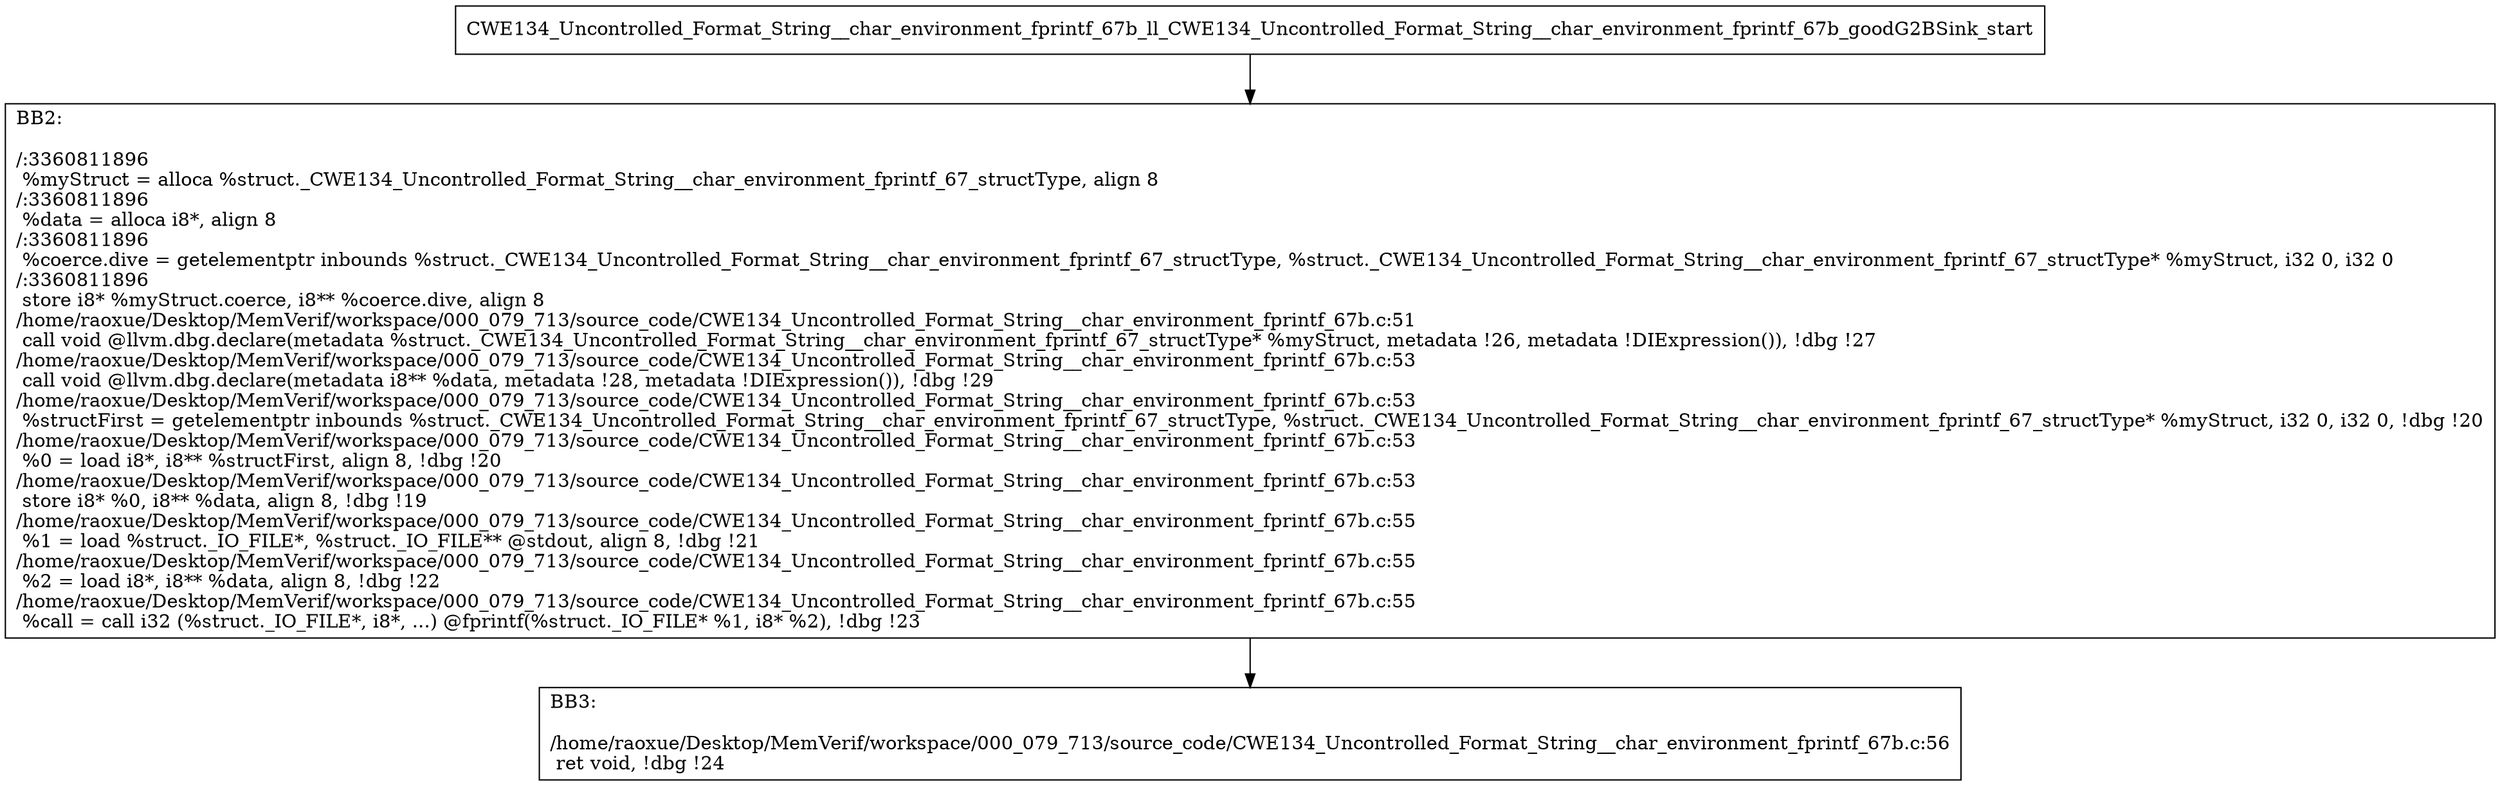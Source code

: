 digraph "CFG for'CWE134_Uncontrolled_Format_String__char_environment_fprintf_67b_ll_CWE134_Uncontrolled_Format_String__char_environment_fprintf_67b_goodG2BSink' function" {
	BBCWE134_Uncontrolled_Format_String__char_environment_fprintf_67b_ll_CWE134_Uncontrolled_Format_String__char_environment_fprintf_67b_goodG2BSink_start[shape=record,label="{CWE134_Uncontrolled_Format_String__char_environment_fprintf_67b_ll_CWE134_Uncontrolled_Format_String__char_environment_fprintf_67b_goodG2BSink_start}"];
	BBCWE134_Uncontrolled_Format_String__char_environment_fprintf_67b_ll_CWE134_Uncontrolled_Format_String__char_environment_fprintf_67b_goodG2BSink_start-> CWE134_Uncontrolled_Format_String__char_environment_fprintf_67b_ll_CWE134_Uncontrolled_Format_String__char_environment_fprintf_67b_goodG2BSinkBB2;
	CWE134_Uncontrolled_Format_String__char_environment_fprintf_67b_ll_CWE134_Uncontrolled_Format_String__char_environment_fprintf_67b_goodG2BSinkBB2 [shape=record, label="{BB2:\l\l/:3360811896\l
  %myStruct = alloca %struct._CWE134_Uncontrolled_Format_String__char_environment_fprintf_67_structType, align 8\l
/:3360811896\l
  %data = alloca i8*, align 8\l
/:3360811896\l
  %coerce.dive = getelementptr inbounds %struct._CWE134_Uncontrolled_Format_String__char_environment_fprintf_67_structType, %struct._CWE134_Uncontrolled_Format_String__char_environment_fprintf_67_structType* %myStruct, i32 0, i32 0\l
/:3360811896\l
  store i8* %myStruct.coerce, i8** %coerce.dive, align 8\l
/home/raoxue/Desktop/MemVerif/workspace/000_079_713/source_code/CWE134_Uncontrolled_Format_String__char_environment_fprintf_67b.c:51\l
  call void @llvm.dbg.declare(metadata %struct._CWE134_Uncontrolled_Format_String__char_environment_fprintf_67_structType* %myStruct, metadata !26, metadata !DIExpression()), !dbg !27\l
/home/raoxue/Desktop/MemVerif/workspace/000_079_713/source_code/CWE134_Uncontrolled_Format_String__char_environment_fprintf_67b.c:53\l
  call void @llvm.dbg.declare(metadata i8** %data, metadata !28, metadata !DIExpression()), !dbg !29\l
/home/raoxue/Desktop/MemVerif/workspace/000_079_713/source_code/CWE134_Uncontrolled_Format_String__char_environment_fprintf_67b.c:53\l
  %structFirst = getelementptr inbounds %struct._CWE134_Uncontrolled_Format_String__char_environment_fprintf_67_structType, %struct._CWE134_Uncontrolled_Format_String__char_environment_fprintf_67_structType* %myStruct, i32 0, i32 0, !dbg !20\l
/home/raoxue/Desktop/MemVerif/workspace/000_079_713/source_code/CWE134_Uncontrolled_Format_String__char_environment_fprintf_67b.c:53\l
  %0 = load i8*, i8** %structFirst, align 8, !dbg !20\l
/home/raoxue/Desktop/MemVerif/workspace/000_079_713/source_code/CWE134_Uncontrolled_Format_String__char_environment_fprintf_67b.c:53\l
  store i8* %0, i8** %data, align 8, !dbg !19\l
/home/raoxue/Desktop/MemVerif/workspace/000_079_713/source_code/CWE134_Uncontrolled_Format_String__char_environment_fprintf_67b.c:55\l
  %1 = load %struct._IO_FILE*, %struct._IO_FILE** @stdout, align 8, !dbg !21\l
/home/raoxue/Desktop/MemVerif/workspace/000_079_713/source_code/CWE134_Uncontrolled_Format_String__char_environment_fprintf_67b.c:55\l
  %2 = load i8*, i8** %data, align 8, !dbg !22\l
/home/raoxue/Desktop/MemVerif/workspace/000_079_713/source_code/CWE134_Uncontrolled_Format_String__char_environment_fprintf_67b.c:55\l
  %call = call i32 (%struct._IO_FILE*, i8*, ...) @fprintf(%struct._IO_FILE* %1, i8* %2), !dbg !23\l
}"];
	CWE134_Uncontrolled_Format_String__char_environment_fprintf_67b_ll_CWE134_Uncontrolled_Format_String__char_environment_fprintf_67b_goodG2BSinkBB2-> CWE134_Uncontrolled_Format_String__char_environment_fprintf_67b_ll_CWE134_Uncontrolled_Format_String__char_environment_fprintf_67b_goodG2BSinkBB3;
	CWE134_Uncontrolled_Format_String__char_environment_fprintf_67b_ll_CWE134_Uncontrolled_Format_String__char_environment_fprintf_67b_goodG2BSinkBB3 [shape=record, label="{BB3:\l\l/home/raoxue/Desktop/MemVerif/workspace/000_079_713/source_code/CWE134_Uncontrolled_Format_String__char_environment_fprintf_67b.c:56\l
  ret void, !dbg !24\l
}"];
}
